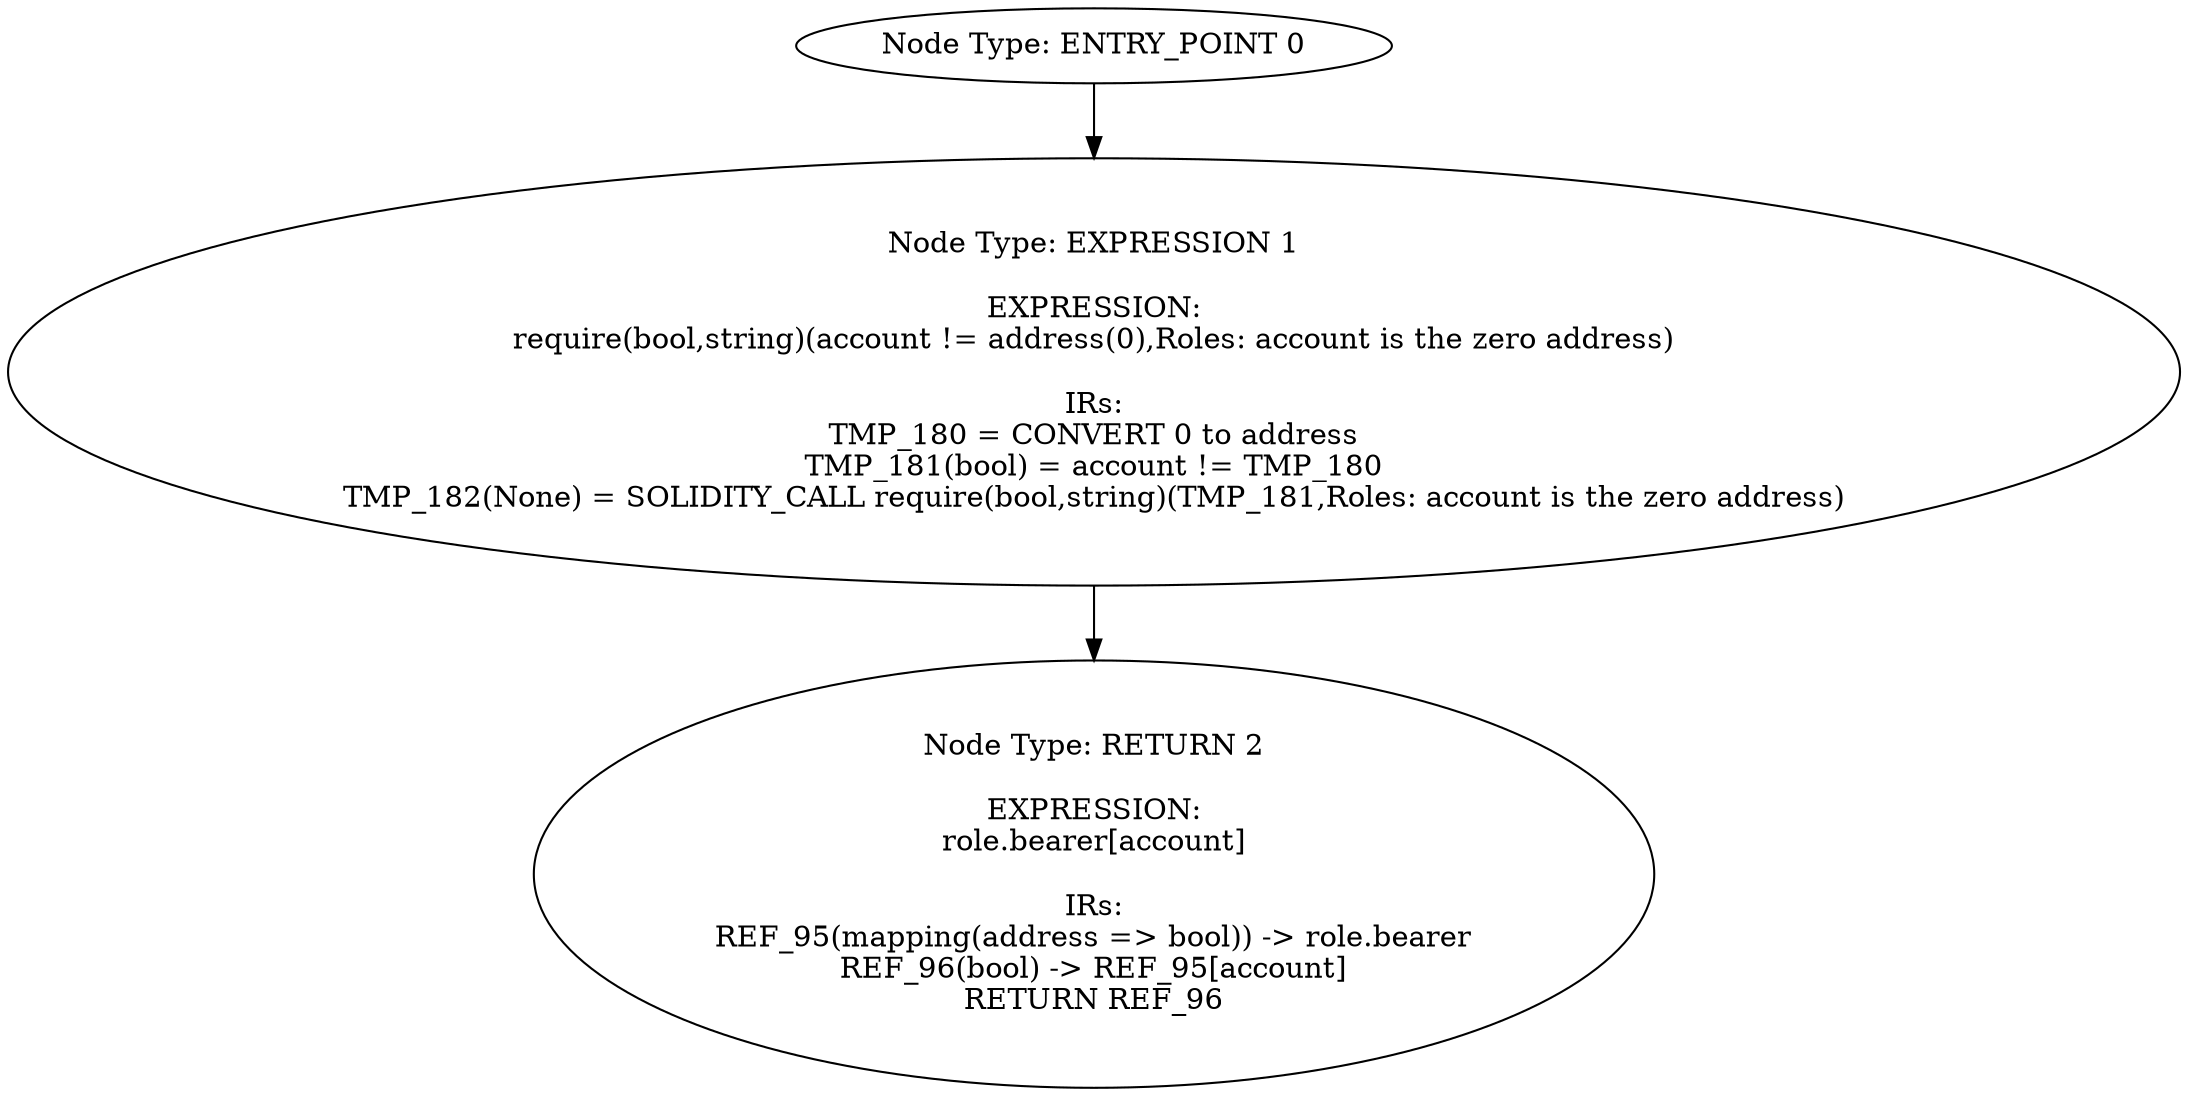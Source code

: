 digraph{
0[label="Node Type: ENTRY_POINT 0
"];
0->1;
1[label="Node Type: EXPRESSION 1

EXPRESSION:
require(bool,string)(account != address(0),Roles: account is the zero address)

IRs:
TMP_180 = CONVERT 0 to address
TMP_181(bool) = account != TMP_180
TMP_182(None) = SOLIDITY_CALL require(bool,string)(TMP_181,Roles: account is the zero address)"];
1->2;
2[label="Node Type: RETURN 2

EXPRESSION:
role.bearer[account]

IRs:
REF_95(mapping(address => bool)) -> role.bearer
REF_96(bool) -> REF_95[account]
RETURN REF_96"];
}
